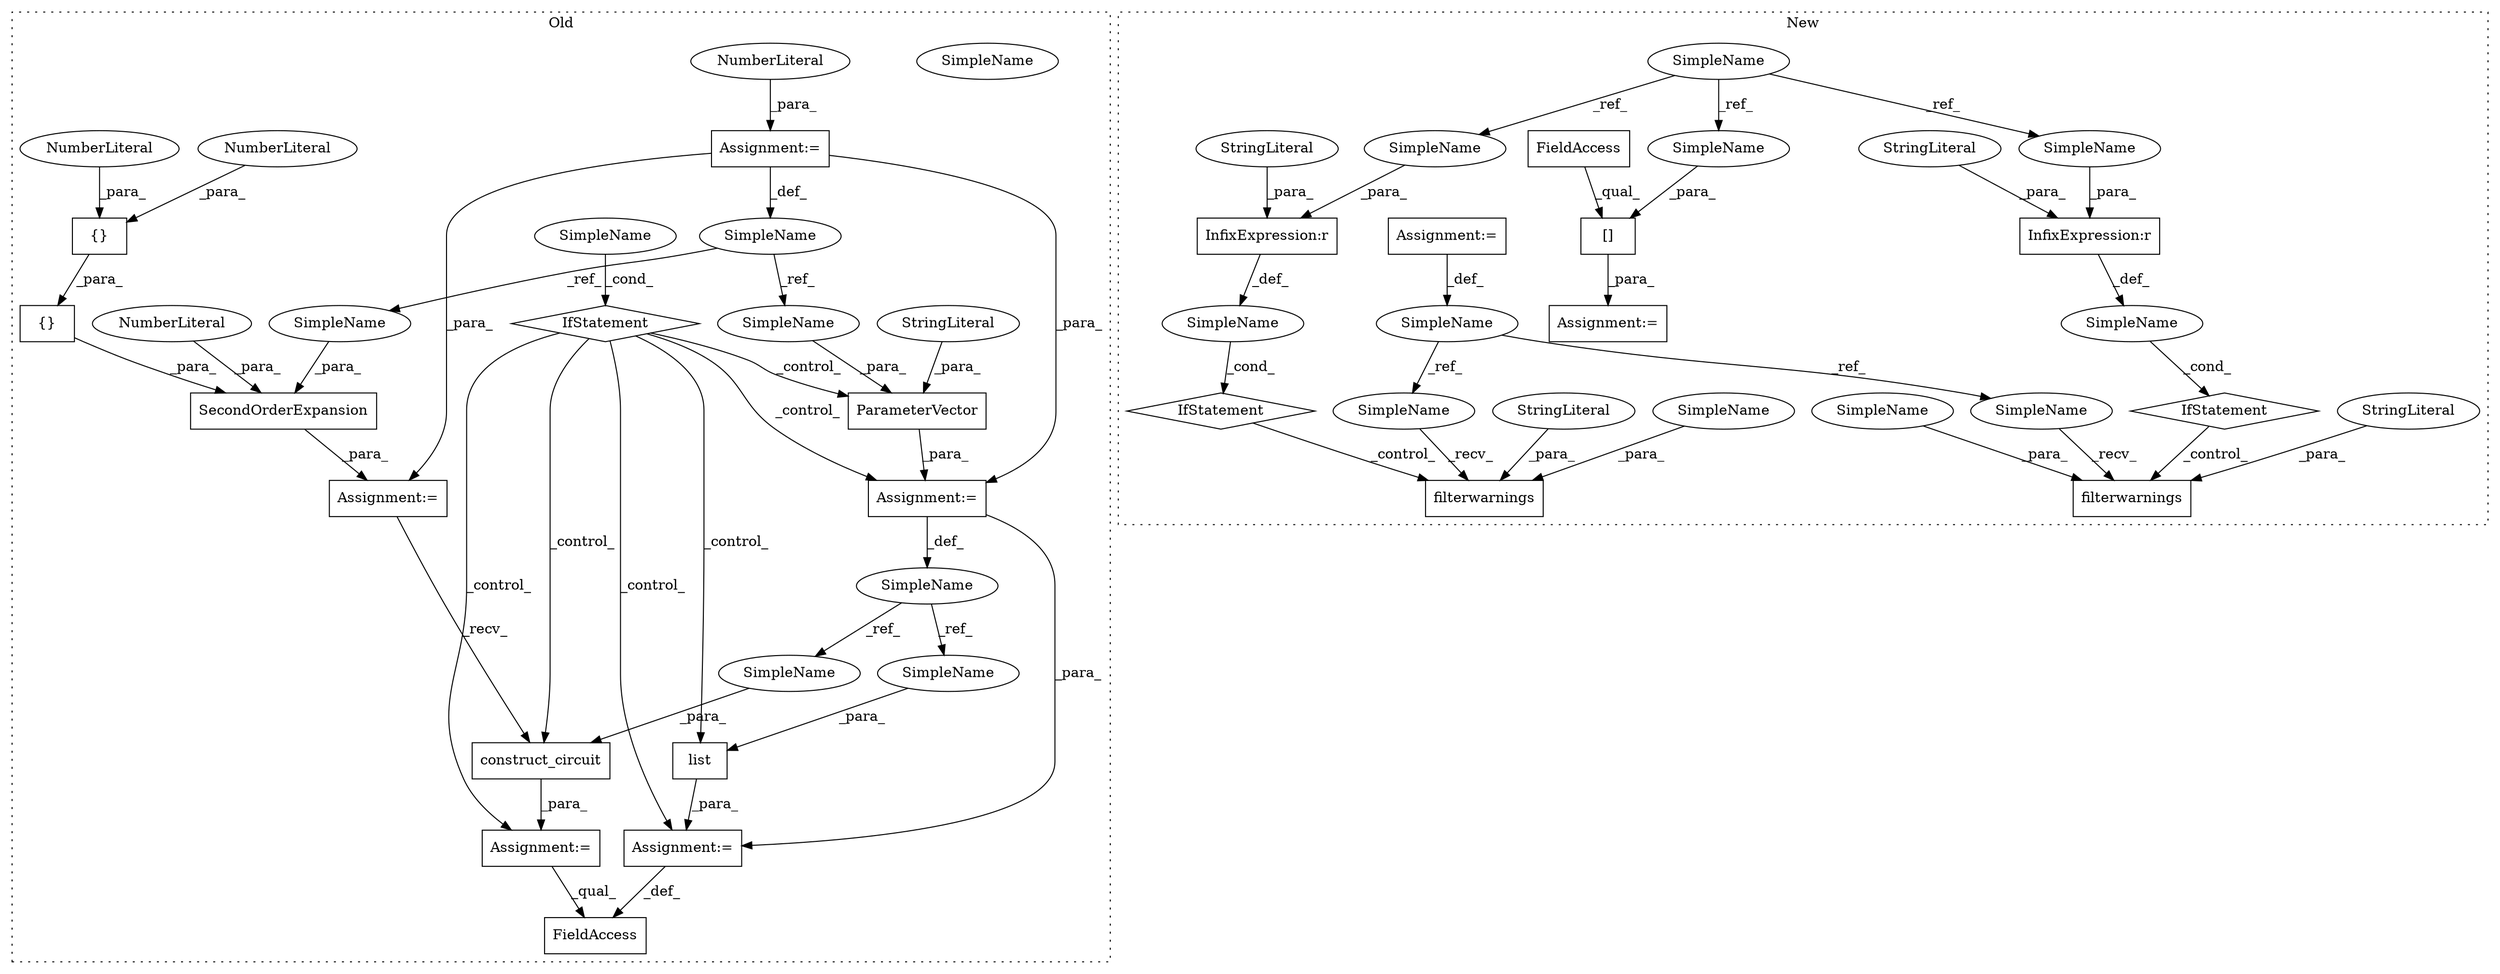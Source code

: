 digraph G {
subgraph cluster0 {
1 [label="{}" a="4" s="4396,4402" l="1,1" shape="box"];
4 [label="Assignment:=" a="7" s="4488" l="1" shape="box"];
7 [label="{}" a="4" s="4397,4401" l="1,1" shape="box"];
8 [label="NumberLiteral" a="34" s="4400" l="1" shape="ellipse"];
9 [label="NumberLiteral" a="34" s="4398" l="1" shape="ellipse"];
10 [label="SecondOrderExpansion" a="32" s="4351,4403" l="21,1" shape="box"];
11 [label="NumberLiteral" a="34" s="4383" l="1" shape="ellipse"];
24 [label="SimpleName" a="42" s="4414" l="12" shape="ellipse"];
25 [label="IfStatement" a="25" s="4410,4426" l="4,2" shape="diamond"];
26 [label="Assignment:=" a="7" s="4350" l="1" shape="box"];
29 [label="SimpleName" a="42" s="4321" l="10" shape="ellipse"];
30 [label="ParameterVector" a="32" s="4438,4468" l="16,1" shape="box"];
31 [label="FieldAccess" a="22" s="4529" l="30" shape="box"];
32 [label="construct_circuit" a="32" s="4501,4520" l="18,1" shape="box"];
33 [label="SimpleName" a="42" s="4436" l="1" shape="ellipse"];
34 [label="list" a="32" s="4560,4566" l="5,1" shape="box"];
35 [label="Assignment:=" a="7" s="4559" l="1" shape="box"];
36 [label="StringLiteral" a="45" s="4454" l="3" shape="ellipse"];
37 [label="Assignment:=" a="7" s="4437" l="1" shape="box"];
38 [label="Assignment:=" a="7" s="4331" l="1" shape="box"];
39 [label="NumberLiteral" a="34" s="4332" l="1" shape="ellipse"];
45 [label="SimpleName" a="42" s="4414" l="12" shape="ellipse"];
46 [label="SimpleName" a="42" s="4519" l="1" shape="ellipse"];
47 [label="SimpleName" a="42" s="4565" l="1" shape="ellipse"];
50 [label="SimpleName" a="42" s="4372" l="10" shape="ellipse"];
51 [label="SimpleName" a="42" s="4458" l="10" shape="ellipse"];
label = "Old";
style="dotted";
}
subgraph cluster1 {
2 [label="filterwarnings" a="32" s="5127,5169" l="15,1" shape="box"];
3 [label="StringLiteral" a="45" s="5142" l="8" shape="ellipse"];
5 [label="SimpleName" a="42" s="4248" l="8" shape="ellipse"];
6 [label="filterwarnings" a="32" s="4941,4983" l="15,1" shape="box"];
12 [label="StringLiteral" a="45" s="4956" l="8" shape="ellipse"];
13 [label="InfixExpression:r" a="27" s="4909" l="4" shape="box"];
14 [label="SimpleName" a="42" s="4113" l="21" shape="ellipse"];
15 [label="InfixExpression:r" a="27" s="5095" l="4" shape="box"];
16 [label="[]" a="2" s="4834,4877" l="22,1" shape="box"];
17 [label="StringLiteral" a="45" s="5099" l="9" shape="ellipse"];
18 [label="StringLiteral" a="45" s="4913" l="9" shape="ellipse"];
19 [label="SimpleName" a="42" s="" l="" shape="ellipse"];
20 [label="IfStatement" a="25" s="5070,5108" l="4,2" shape="diamond"];
21 [label="FieldAccess" a="22" s="4834" l="21" shape="box"];
22 [label="SimpleName" a="42" s="" l="" shape="ellipse"];
23 [label="IfStatement" a="25" s="4884,4922" l="4,2" shape="diamond"];
27 [label="Assignment:=" a="7" s="4248" l="8" shape="box"];
28 [label="Assignment:=" a="7" s="4833" l="1" shape="box"];
40 [label="SimpleName" a="42" s="4888" l="21" shape="ellipse"];
41 [label="SimpleName" a="42" s="5074" l="21" shape="ellipse"];
42 [label="SimpleName" a="42" s="4856" l="21" shape="ellipse"];
43 [label="SimpleName" a="42" s="4932" l="8" shape="ellipse"];
44 [label="SimpleName" a="42" s="5118" l="8" shape="ellipse"];
48 [label="SimpleName" a="42" s="4965" l="18" shape="ellipse"];
49 [label="SimpleName" a="42" s="5151" l="18" shape="ellipse"];
label = "New";
style="dotted";
}
1 -> 10 [label="_para_"];
3 -> 2 [label="_para_"];
4 -> 31 [label="_qual_"];
5 -> 44 [label="_ref_"];
5 -> 43 [label="_ref_"];
7 -> 1 [label="_para_"];
8 -> 7 [label="_para_"];
9 -> 7 [label="_para_"];
10 -> 26 [label="_para_"];
11 -> 10 [label="_para_"];
12 -> 6 [label="_para_"];
13 -> 22 [label="_def_"];
14 -> 40 [label="_ref_"];
14 -> 42 [label="_ref_"];
14 -> 41 [label="_ref_"];
15 -> 19 [label="_def_"];
16 -> 28 [label="_para_"];
17 -> 15 [label="_para_"];
18 -> 13 [label="_para_"];
19 -> 20 [label="_cond_"];
20 -> 2 [label="_control_"];
21 -> 16 [label="_qual_"];
22 -> 23 [label="_cond_"];
23 -> 6 [label="_control_"];
25 -> 30 [label="_control_"];
25 -> 32 [label="_control_"];
25 -> 34 [label="_control_"];
25 -> 37 [label="_control_"];
25 -> 4 [label="_control_"];
25 -> 35 [label="_control_"];
26 -> 32 [label="_recv_"];
27 -> 5 [label="_def_"];
29 -> 50 [label="_ref_"];
29 -> 51 [label="_ref_"];
30 -> 37 [label="_para_"];
32 -> 4 [label="_para_"];
33 -> 46 [label="_ref_"];
33 -> 47 [label="_ref_"];
34 -> 35 [label="_para_"];
35 -> 31 [label="_def_"];
36 -> 30 [label="_para_"];
37 -> 35 [label="_para_"];
37 -> 33 [label="_def_"];
38 -> 37 [label="_para_"];
38 -> 29 [label="_def_"];
38 -> 26 [label="_para_"];
39 -> 38 [label="_para_"];
40 -> 13 [label="_para_"];
41 -> 15 [label="_para_"];
42 -> 16 [label="_para_"];
43 -> 6 [label="_recv_"];
44 -> 2 [label="_recv_"];
45 -> 25 [label="_cond_"];
46 -> 32 [label="_para_"];
47 -> 34 [label="_para_"];
48 -> 6 [label="_para_"];
49 -> 2 [label="_para_"];
50 -> 10 [label="_para_"];
51 -> 30 [label="_para_"];
}